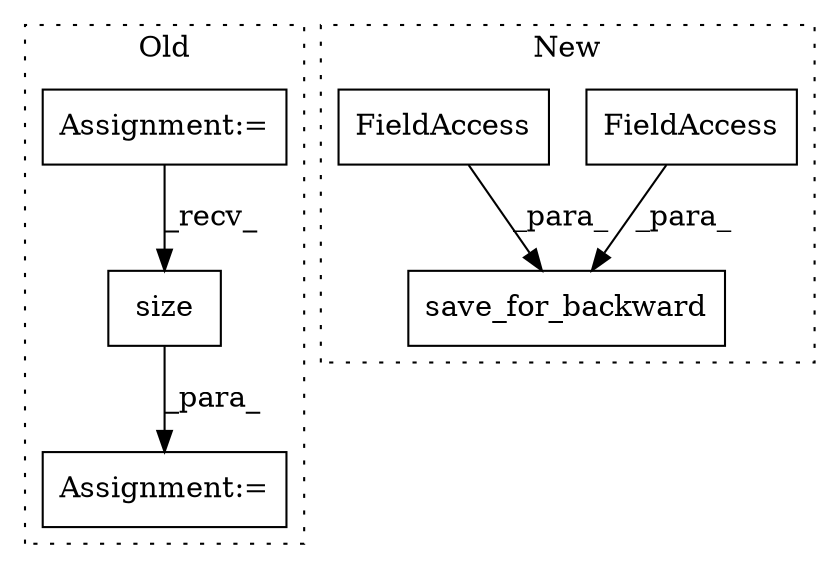 digraph G {
subgraph cluster0 {
1 [label="size" a="32" s="2493,2499" l="5,1" shape="box"];
5 [label="Assignment:=" a="7" s="2488" l="1" shape="box"];
6 [label="Assignment:=" a="7" s="2385" l="3" shape="box"];
label = "Old";
style="dotted";
}
subgraph cluster1 {
2 [label="save_for_backward" a="32" s="2444,2481" l="18,1" shape="box"];
3 [label="FieldAccess" a="22" s="2473" l="8" shape="box"];
4 [label="FieldAccess" a="22" s="2462" l="3" shape="box"];
label = "New";
style="dotted";
}
1 -> 5 [label="_para_"];
3 -> 2 [label="_para_"];
4 -> 2 [label="_para_"];
6 -> 1 [label="_recv_"];
}